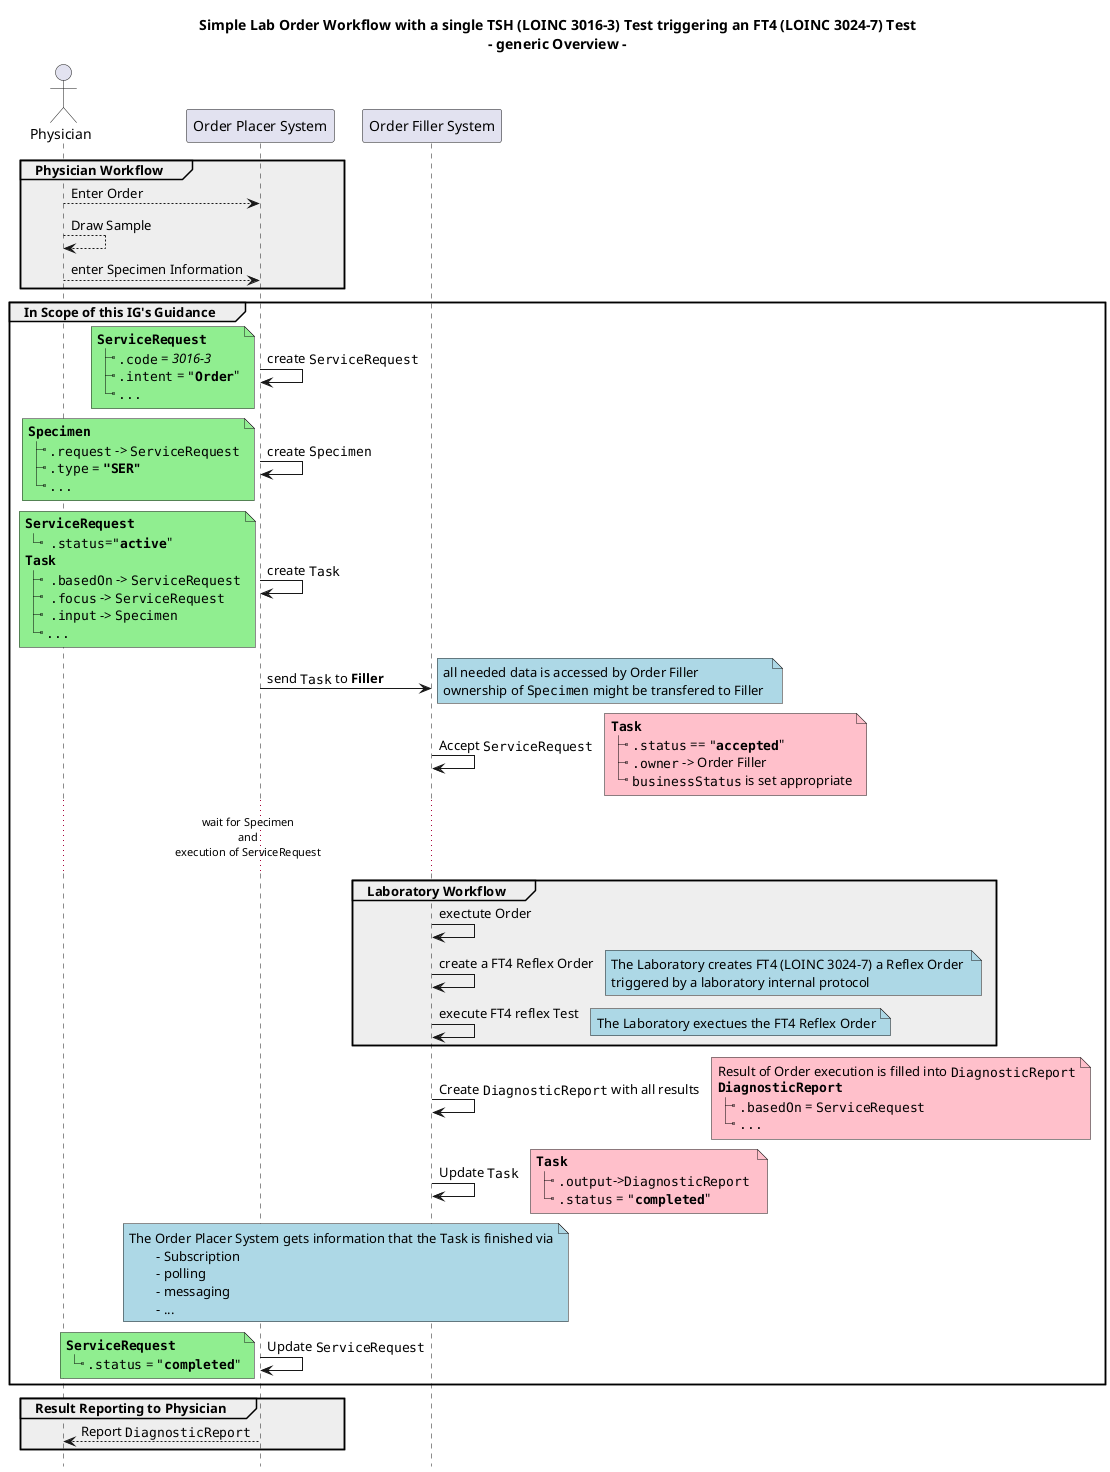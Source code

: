 @startuml

'skinparam sequenceMessageAlign center
title 
	Simple Lab Order Workflow with a single TSH (LOINC 3016-3) Test triggering an FT4 (LOINC 3024-7) Test
	- generic Overview -
end title
hide footbox

'note across #turquoise
'	**Assumptions:**
'	- Physician knows which Specimen to draw (i.e. via an Order Catalog)
'	- Specimen is drawn at the Physician office
'	- It is clear which Order Filler will execute the Order
'	- ""ServiceRequest"" is owned by the Order Placer; changes are allowed only to be done by Placer
'	- ""Task"" is a shared resource of Placer and Filler and updated by both
'	- Order Result is reported via ""DiagnosticReport""
'	- ""DiagnosticReport"" is owned by the Order Filler
'	- Order is accepted and is fulfilled 
'	- Lab internal flow is **out of scope**
'	- All needed data is accessible
'	**Not defined**
'	- Ownership of Specimen Resource (Ownership should/could/might change with the physical location)
'end note

actor Physician as Doc
participant "Order Placer System" as Placer
participant "Order Filler System" as Filler

group #eee Physician Workflow 
	Doc --> Placer: Enter Order
	Doc --> Doc: Draw Sample
	Doc --> Placer: enter Specimen Information
end


group In Scope of this IG's Guidance
	
	Placer -> Placer: create ""ServiceRequest"" 
	note left #lightgreen
		**""ServiceRequest""**
		|_ "".code"" = //3016-3//
		|_ "".intent"" = """**Order**"""
		|_ ""...""
	end note
	
	Placer -> Placer: create ""Specimen"" 
	note left #lightgreen
		**""Specimen""**
		|_ "".request"" -> ""ServiceRequest""
		|_ "".type"" = **"""SER"""**
		|_ ""...""
	end note
	
	Placer -> Placer: create ""Task"" 
	note left #lightgreen
		**""ServiceRequest""**
		|_  "".status""="""**active**"""
		**""Task""**
		|_  "".basedOn"" -> ""ServiceRequest""
		|_  "".focus"" -> ""ServiceRequest""
		|_  "".input"" -> ""Specimen""
		|_ ""...""
	end note 
	
	Placer -> Filler: send ""Task"" to **Filler** 
	note right #lightblue
		all needed data is accessed by Order Filler
		ownership of ""Specimen"" might be transfered to Filler 
	end note
	
	Filler -> Filler: Accept ""ServiceRequest"" 
	note right #pink
		**""Task""**
		|_ "".status"" == """**accepted**"""
		|_ "".owner"" -> Order Filler
		|_ ""businessStatus"" is set appropriate
	end note
	
	... wait for Specimen \nand\nexecution of ServiceRequest... 
	
	group #eee Laboratory Workflow
	
		Filler -> Filler: exectute Order
		Filler -> Filler: create a FT4 Reflex Order 
		note right #lightblue
			The Laboratory creates FT4 (LOINC 3024-7) a Reflex Order 
			triggered by a laboratory internal protocol
		end note

		Filler -> Filler: execute FT4 reflex Test
		note right #lightblue
			The Laboratory exectues the FT4 Reflex Order
		end note
	end
	
	Filler -> Filler: Create ""DiagnosticReport"" with all results
	note right #pink
		Result of Order execution is filled into ""DiagnosticReport""
		**""DiagnosticReport""**
		|_ "".basedOn"" = ""ServiceRequest""
		|_ ""...""
	end note
	
	Filler -> Filler: Update ""Task""
	note right #pink
		**""Task""**
		|_ "".output""->""DiagnosticReport"" 
		|_ "".status"" = """**completed**"""
	end note
	
	note over Placer, Filler #lightblue
		The Order Placer System gets information that the Task is finished via
			- Subscription
			- polling
			- messaging
			- ...
	end note
	
	Placer -> Placer: Update ""ServiceRequest"" 
	note left #lightgreen
		**""ServiceRequest""**
		|_ "".status"" = """**completed**"""
	end note
end

group #eee Result Reporting to Physician
	Placer --> Doc: Report ""DiagnosticReport""
end
@enduml
